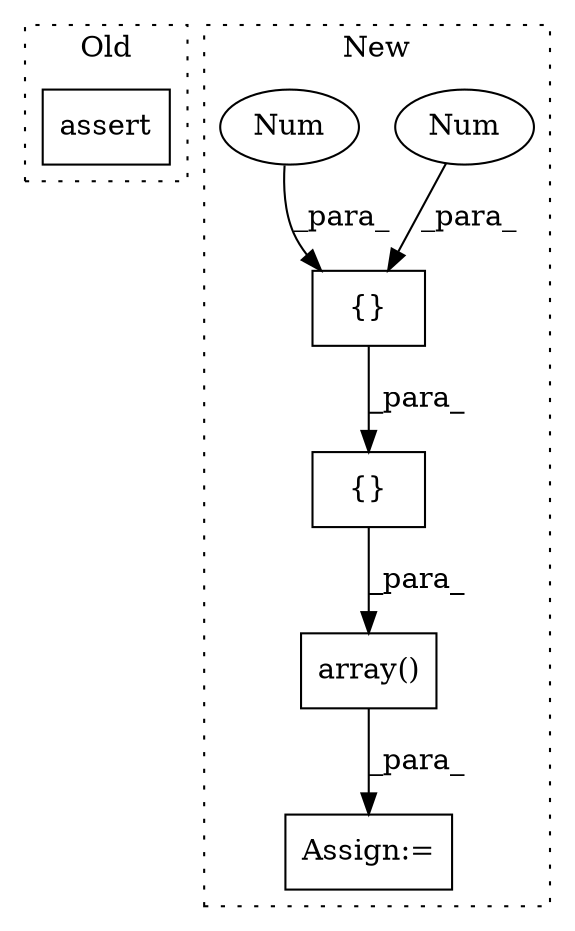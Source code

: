 digraph G {
subgraph cluster0 {
1 [label="assert" a="65" s="370" l="7" shape="box"];
label = "Old";
style="dotted";
}
subgraph cluster1 {
2 [label="array()" a="75" s="837,913" l="9,1" shape="box"];
3 [label="Assign:=" a="68" s="834" l="3" shape="box"];
4 [label="{}" a="59" s="891,911" l="1,0" shape="box"];
5 [label="Num" a="76" s="901" l="1" shape="ellipse"];
6 [label="Num" a="76" s="895" l="1" shape="ellipse"];
7 [label="{}" a="59" s="846,912" l="1,0" shape="box"];
label = "New";
style="dotted";
}
2 -> 3 [label="_para_"];
4 -> 7 [label="_para_"];
5 -> 4 [label="_para_"];
6 -> 4 [label="_para_"];
7 -> 2 [label="_para_"];
}